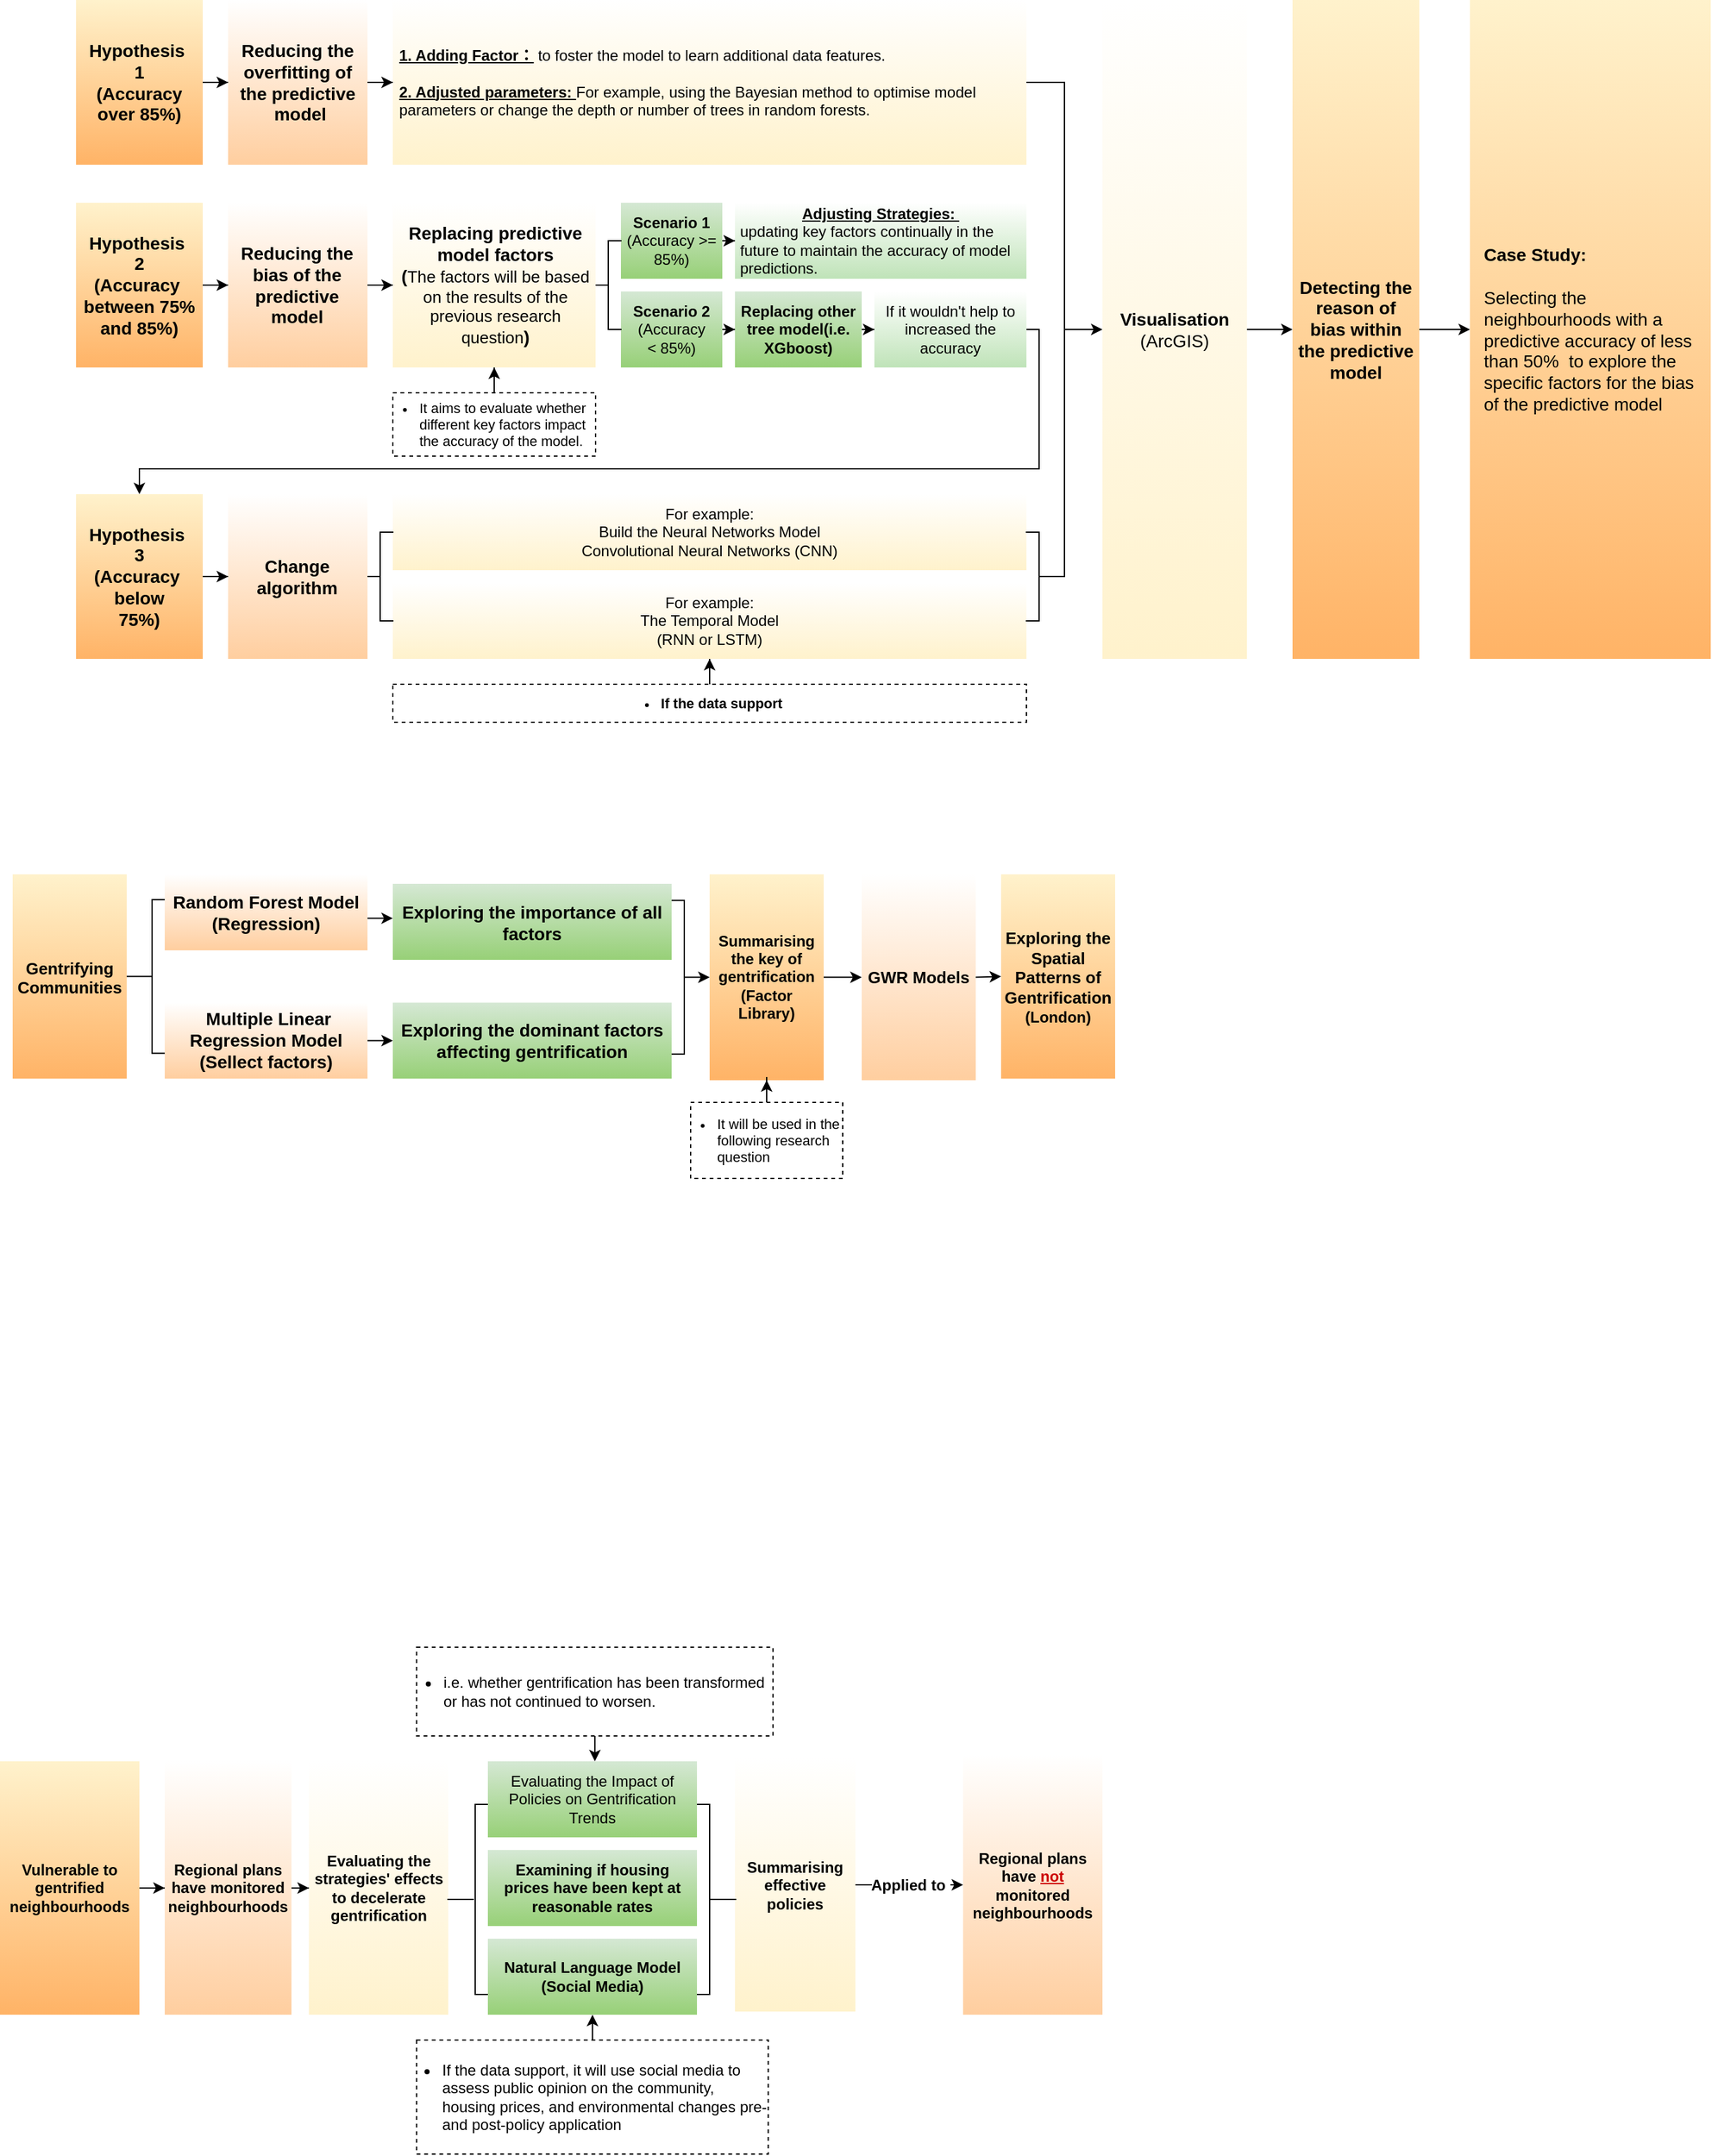 <mxfile version="24.0.1" type="github">
  <diagram name="Page-1" id="e0dU8aj4kJPcj-eKRje5">
    <mxGraphModel dx="1339" dy="1028" grid="1" gridSize="10" guides="1" tooltips="1" connect="1" arrows="1" fold="1" page="1" pageScale="1" pageWidth="827" pageHeight="1169" math="0" shadow="0">
      <root>
        <mxCell id="0" />
        <mxCell id="1" parent="0" />
        <mxCell id="fAYKZb8tC003D7oPLNtD-34" value="" style="edgeStyle=orthogonalEdgeStyle;rounded=0;orthogonalLoop=1;jettySize=auto;html=1;" edge="1" parent="1" source="fAYKZb8tC003D7oPLNtD-1" target="fAYKZb8tC003D7oPLNtD-2">
          <mxGeometry relative="1" as="geometry" />
        </mxCell>
        <mxCell id="fAYKZb8tC003D7oPLNtD-1" value="&lt;span style=&quot;font-size: 14px;&quot;&gt;&lt;b&gt;Hypothesis&amp;nbsp;&lt;/b&gt;&lt;/span&gt;&lt;div&gt;&lt;b style=&quot;font-size: 14px; background-color: initial;&quot;&gt;1&lt;/b&gt;&lt;br&gt;&lt;/div&gt;&lt;div&gt;&lt;b style=&quot;font-size: 14px; background-color: initial;&quot;&gt;(Accuracy over 85%)&lt;/b&gt;&lt;/div&gt;" style="rounded=0;whiteSpace=wrap;html=1;fillColor=#fff2cc;strokeColor=none;gradientColor=#FFB366;" vertex="1" parent="1">
          <mxGeometry x="70" y="80" width="100" height="130" as="geometry" />
        </mxCell>
        <mxCell id="fAYKZb8tC003D7oPLNtD-35" value="" style="edgeStyle=orthogonalEdgeStyle;rounded=0;orthogonalLoop=1;jettySize=auto;html=1;" edge="1" parent="1" source="fAYKZb8tC003D7oPLNtD-2" target="fAYKZb8tC003D7oPLNtD-3">
          <mxGeometry relative="1" as="geometry" />
        </mxCell>
        <mxCell id="fAYKZb8tC003D7oPLNtD-2" value="&lt;span style=&quot;font-size: 14px;&quot;&gt;&lt;b style=&quot;font-size: 14px;&quot;&gt;Reducing the overfitting of the&amp;nbsp;&lt;/b&gt;&lt;/span&gt;&lt;b style=&quot;font-size: 14px;&quot;&gt;predictive&lt;/b&gt;&lt;div style=&quot;font-size: 14px;&quot;&gt;&lt;span style=&quot;font-size: 14px;&quot;&gt;&lt;b style=&quot;font-size: 14px;&quot;&gt;&amp;nbsp;model&lt;/b&gt;&lt;/span&gt;&lt;/div&gt;" style="whiteSpace=wrap;html=1;fillColor=#FFFFFF;strokeColor=none;rounded=0;gradientColor=#FFCE9F;fontSize=14;" vertex="1" parent="1">
          <mxGeometry x="190" y="80" width="110" height="130" as="geometry" />
        </mxCell>
        <mxCell id="fAYKZb8tC003D7oPLNtD-60" value="" style="edgeStyle=orthogonalEdgeStyle;rounded=0;orthogonalLoop=1;jettySize=auto;html=1;entryX=0.5;entryY=1;entryDx=0;entryDy=0;exitX=1;exitY=0.5;exitDx=0;exitDy=0;endArrow=none;endFill=0;" edge="1" parent="1" source="fAYKZb8tC003D7oPLNtD-3" target="fAYKZb8tC003D7oPLNtD-58">
          <mxGeometry relative="1" as="geometry" />
        </mxCell>
        <mxCell id="fAYKZb8tC003D7oPLNtD-3" value="&lt;div style=&quot;&quot;&gt;&lt;span style=&quot;background-color: initial;&quot;&gt;&lt;b&gt;&lt;u&gt;1. Adding Factor：&lt;/u&gt;&lt;/b&gt; to foster the model to learn additional data features.&lt;/span&gt;&lt;/div&gt;&lt;div style=&quot;&quot;&gt;&lt;br&gt;&lt;span style=&quot;background-color: initial;&quot;&gt;&lt;b&gt;&lt;u&gt;2. Adjusted parameters: &lt;/u&gt;&lt;/b&gt;For example, using the Bayesian method to optimise model parameters or change the depth or number of trees in random forests.&lt;/span&gt;&lt;br&gt;&lt;/div&gt;" style="whiteSpace=wrap;html=1;fillColor=#FFFFFF;strokeColor=none;rounded=0;gradientColor=#FFF2CC;align=left;spacingLeft=3;spacingRight=3;" vertex="1" parent="1">
          <mxGeometry x="320" y="80" width="500" height="130" as="geometry" />
        </mxCell>
        <mxCell id="fAYKZb8tC003D7oPLNtD-36" value="" style="edgeStyle=orthogonalEdgeStyle;rounded=0;orthogonalLoop=1;jettySize=auto;html=1;" edge="1" parent="1" source="fAYKZb8tC003D7oPLNtD-5" target="fAYKZb8tC003D7oPLNtD-6">
          <mxGeometry relative="1" as="geometry" />
        </mxCell>
        <mxCell id="fAYKZb8tC003D7oPLNtD-5" value="&lt;span style=&quot;font-size: 14px;&quot;&gt;&lt;font style=&quot;font-size: 14px;&quot;&gt;&lt;b&gt;Hypothesis&amp;nbsp;&lt;/b&gt;&lt;/font&gt;&lt;/span&gt;&lt;div style=&quot;font-size: 14px;&quot;&gt;&lt;font style=&quot;font-size: 14px;&quot;&gt;&lt;b&gt;2&lt;/b&gt;&lt;/font&gt;&lt;/div&gt;&lt;div style=&quot;font-size: 14px;&quot;&gt;&lt;span style=&quot;background-color: initial; font-weight: bold;&quot;&gt;(Accuracy&amp;nbsp;&lt;/span&gt;&lt;br&gt;&lt;/div&gt;&lt;div style=&quot;font-size: 14px;&quot;&gt;&lt;font style=&quot;font-size: 14px;&quot;&gt;&lt;span style=&quot;background-color: initial;&quot;&gt;&lt;b style=&quot;&quot;&gt;&lt;font face=&quot;Helvetica&quot;&gt;between 75% and 85%&lt;/font&gt;&lt;/b&gt;&lt;/span&gt;&lt;span style=&quot;font-weight: bold; background-color: initial;&quot;&gt;)&lt;/span&gt;&lt;/font&gt;&lt;/div&gt;" style="rounded=0;whiteSpace=wrap;html=1;fillColor=#fff2cc;strokeColor=none;gradientColor=#FFB366;" vertex="1" parent="1">
          <mxGeometry x="70" y="240" width="100" height="130" as="geometry" />
        </mxCell>
        <mxCell id="fAYKZb8tC003D7oPLNtD-37" value="" style="edgeStyle=orthogonalEdgeStyle;rounded=0;orthogonalLoop=1;jettySize=auto;html=1;" edge="1" parent="1" source="fAYKZb8tC003D7oPLNtD-6" target="fAYKZb8tC003D7oPLNtD-12">
          <mxGeometry relative="1" as="geometry" />
        </mxCell>
        <mxCell id="fAYKZb8tC003D7oPLNtD-6" value="&lt;span style=&quot;font-size: 14px;&quot;&gt;&lt;b style=&quot;font-size: 14px;&quot;&gt;Reducing&amp;nbsp;&lt;/b&gt;&lt;/span&gt;&lt;b style=&quot;font-size: 14px;&quot;&gt;the bias of the predictive model&lt;/b&gt;" style="whiteSpace=wrap;html=1;fillColor=#FFFFFF;strokeColor=none;rounded=0;gradientColor=#FFCE9F;fontSize=14;align=center;spacingLeft=3;spacingRight=4;" vertex="1" parent="1">
          <mxGeometry x="190" y="240" width="110" height="130" as="geometry" />
        </mxCell>
        <mxCell id="fAYKZb8tC003D7oPLNtD-43" value="" style="edgeStyle=orthogonalEdgeStyle;rounded=0;orthogonalLoop=1;jettySize=auto;html=1;" edge="1" parent="1" source="fAYKZb8tC003D7oPLNtD-8" target="fAYKZb8tC003D7oPLNtD-15">
          <mxGeometry relative="1" as="geometry" />
        </mxCell>
        <mxCell id="fAYKZb8tC003D7oPLNtD-8" value="&lt;font style=&quot;font-size: 12px;&quot;&gt;&lt;b&gt;Scenario 1&lt;/b&gt;&lt;/font&gt;&lt;div&gt;&lt;span style=&quot;background-color: initial;&quot;&gt;&lt;font style=&quot;font-size: 12px;&quot;&gt;(Accuracy &amp;gt;= 85%)&lt;/font&gt;&lt;/span&gt;&lt;br&gt;&lt;/div&gt;" style="whiteSpace=wrap;html=1;fillColor=#D5E8D4;strokeColor=none;rounded=0;align=center;gradientColor=#97D077;" vertex="1" parent="1">
          <mxGeometry x="500" y="240" width="80" height="60" as="geometry" />
        </mxCell>
        <mxCell id="fAYKZb8tC003D7oPLNtD-46" value="" style="edgeStyle=orthogonalEdgeStyle;rounded=0;orthogonalLoop=1;jettySize=auto;html=1;" edge="1" parent="1" source="fAYKZb8tC003D7oPLNtD-9" target="fAYKZb8tC003D7oPLNtD-12">
          <mxGeometry relative="1" as="geometry" />
        </mxCell>
        <mxCell id="fAYKZb8tC003D7oPLNtD-9" value="&lt;div style=&quot;font-size: 11px;&quot;&gt;&lt;ul style=&quot;font-size: 11px;&quot;&gt;&lt;li style=&quot;font-size: 11px;&quot;&gt;&lt;span style=&quot;font-size: 11px; font-weight: 400;&quot;&gt;It aims to evaluate whether different key factors impact the accuracy of the model.&lt;/span&gt;&lt;br style=&quot;font-size: 11px;&quot;&gt;&lt;/li&gt;&lt;/ul&gt;&lt;/div&gt;&lt;span style=&quot;font-size: 11px;&quot;&gt;&lt;/span&gt;" style="rounded=0;whiteSpace=wrap;html=1;align=left;dashed=1;spacingLeft=-21;fontStyle=1;fontSize=11;" vertex="1" parent="1">
          <mxGeometry x="320" y="390" width="160" height="50" as="geometry" />
        </mxCell>
        <mxCell id="fAYKZb8tC003D7oPLNtD-12" value="&lt;div style=&quot;text-align: center;&quot;&gt;&lt;span style=&quot;font-size: 14px; font-weight: 700;&quot;&gt;Replacing predictive model factors&lt;/span&gt;&lt;/div&gt;&lt;div style=&quot;text-align: center;&quot;&gt;&lt;span style=&quot;background-color: initial; font-size: 14px; font-weight: 700;&quot;&gt;(&lt;/span&gt;&lt;span style=&quot;background-color: initial; font-size: 13px;&quot;&gt;The factors will be based on the results of the previous research question&lt;/span&gt;&lt;span style=&quot;background-color: initial; font-size: 14px; font-weight: 700;&quot;&gt;)&lt;/span&gt;&lt;br&gt;&lt;/div&gt;" style="whiteSpace=wrap;html=1;fillColor=#FFFFFF;strokeColor=none;rounded=0;gradientColor=#FFF2CC;align=left;spacingLeft=3;spacingRight=3;" vertex="1" parent="1">
          <mxGeometry x="320" y="240" width="160" height="130" as="geometry" />
        </mxCell>
        <mxCell id="fAYKZb8tC003D7oPLNtD-44" value="" style="edgeStyle=orthogonalEdgeStyle;rounded=0;orthogonalLoop=1;jettySize=auto;html=1;" edge="1" parent="1" source="fAYKZb8tC003D7oPLNtD-13" target="fAYKZb8tC003D7oPLNtD-16">
          <mxGeometry relative="1" as="geometry" />
        </mxCell>
        <mxCell id="fAYKZb8tC003D7oPLNtD-13" value="Scenario 2&lt;div&gt;&lt;span style=&quot;font-weight: normal;&quot;&gt;(&lt;span style=&quot;background-color: initial;&quot;&gt;Accuracy &amp;lt;&lt;/span&gt;&lt;span style=&quot;background-color: initial;&quot;&gt;&amp;nbsp;85%)&lt;/span&gt;&lt;/span&gt;&lt;/div&gt;" style="whiteSpace=wrap;html=1;fillColor=#D5E8D4;strokeColor=none;rounded=0;align=center;gradientColor=#97D077;fontStyle=1" vertex="1" parent="1">
          <mxGeometry x="500" y="310" width="80" height="60" as="geometry" />
        </mxCell>
        <mxCell id="fAYKZb8tC003D7oPLNtD-15" value="&lt;b&gt;&lt;u&gt;Adjusting Strategies:&amp;nbsp;&lt;/u&gt;&lt;/b&gt;&lt;div style=&quot;text-align: left;&quot;&gt;updating key factors continually in the future to maintain the accuracy of model predictions.&lt;/div&gt;" style="whiteSpace=wrap;html=1;fillColor=#FFFFFF;strokeColor=none;rounded=0;align=center;gradientColor=#BFE3B8;spacingLeft=3;spacingRight=3;" vertex="1" parent="1">
          <mxGeometry x="590" y="240" width="230" height="60" as="geometry" />
        </mxCell>
        <mxCell id="fAYKZb8tC003D7oPLNtD-45" value="" style="edgeStyle=orthogonalEdgeStyle;rounded=0;orthogonalLoop=1;jettySize=auto;html=1;" edge="1" parent="1" source="fAYKZb8tC003D7oPLNtD-16" target="fAYKZb8tC003D7oPLNtD-18">
          <mxGeometry relative="1" as="geometry" />
        </mxCell>
        <mxCell id="fAYKZb8tC003D7oPLNtD-16" value="Replacing other tree model(i.e. XGboost)" style="whiteSpace=wrap;html=1;fillColor=#D5E8D4;strokeColor=none;rounded=0;align=center;gradientColor=#97D077;fontStyle=1" vertex="1" parent="1">
          <mxGeometry x="590" y="310" width="100" height="60" as="geometry" />
        </mxCell>
        <mxCell id="fAYKZb8tC003D7oPLNtD-50" value="" style="edgeStyle=orthogonalEdgeStyle;rounded=0;orthogonalLoop=1;jettySize=auto;html=1;entryX=0.5;entryY=0;entryDx=0;entryDy=0;exitX=1;exitY=0.5;exitDx=0;exitDy=0;" edge="1" parent="1" source="fAYKZb8tC003D7oPLNtD-18" target="fAYKZb8tC003D7oPLNtD-20">
          <mxGeometry relative="1" as="geometry">
            <Array as="points">
              <mxPoint x="830" y="340" />
              <mxPoint x="830" y="450" />
              <mxPoint x="120" y="450" />
            </Array>
          </mxGeometry>
        </mxCell>
        <mxCell id="fAYKZb8tC003D7oPLNtD-18" value="If it wouldn&#39;t help to increased the accuracy" style="whiteSpace=wrap;html=1;fillColor=#FFFFFF;strokeColor=none;rounded=0;align=center;gradientColor=#BFE3B8;spacingLeft=3;spacingRight=3;" vertex="1" parent="1">
          <mxGeometry x="700" y="310" width="120" height="60" as="geometry" />
        </mxCell>
        <mxCell id="fAYKZb8tC003D7oPLNtD-19" style="edgeStyle=orthogonalEdgeStyle;rounded=0;orthogonalLoop=1;jettySize=auto;html=1;exitX=0.5;exitY=1;exitDx=0;exitDy=0;" edge="1" parent="1" source="fAYKZb8tC003D7oPLNtD-9" target="fAYKZb8tC003D7oPLNtD-9">
          <mxGeometry relative="1" as="geometry" />
        </mxCell>
        <mxCell id="fAYKZb8tC003D7oPLNtD-51" value="" style="edgeStyle=orthogonalEdgeStyle;rounded=0;orthogonalLoop=1;jettySize=auto;html=1;" edge="1" parent="1" source="fAYKZb8tC003D7oPLNtD-20" target="fAYKZb8tC003D7oPLNtD-21">
          <mxGeometry relative="1" as="geometry" />
        </mxCell>
        <mxCell id="fAYKZb8tC003D7oPLNtD-20" value="&lt;span style=&quot;font-size: 14px;&quot;&gt;&lt;font style=&quot;font-size: 14px;&quot;&gt;&lt;b&gt;Hypothesis&amp;nbsp;&lt;/b&gt;&lt;/font&gt;&lt;/span&gt;&lt;div style=&quot;font-size: 14px;&quot;&gt;&lt;b&gt;3&lt;/b&gt;&lt;/div&gt;&lt;div style=&quot;font-size: 14px;&quot;&gt;&lt;span style=&quot;background-color: initial; font-weight: bold;&quot;&gt;(Accuracy&amp;nbsp;&lt;/span&gt;&lt;br&gt;&lt;/div&gt;&lt;div style=&quot;font-size: 14px;&quot;&gt;&lt;font style=&quot;font-size: 14px;&quot;&gt;&lt;b&gt;&lt;span style=&quot;background-color: initial;&quot;&gt;below&lt;br&gt;75%&lt;/span&gt;&lt;span style=&quot;background-color: initial;&quot;&gt;)&lt;/span&gt;&lt;/b&gt;&lt;/font&gt;&lt;/div&gt;" style="rounded=0;whiteSpace=wrap;html=1;fillColor=#fff2cc;strokeColor=none;gradientColor=#FFB366;" vertex="1" parent="1">
          <mxGeometry x="70" y="470" width="100" height="130" as="geometry" />
        </mxCell>
        <mxCell id="fAYKZb8tC003D7oPLNtD-21" value="&lt;b style=&quot;font-size: 14px;&quot;&gt;Change algorithm&lt;/b&gt;" style="whiteSpace=wrap;html=1;fillColor=#FFFFFF;strokeColor=none;rounded=0;gradientColor=#FFCE9F;fontSize=14;align=center;spacingLeft=3;spacingRight=4;" vertex="1" parent="1">
          <mxGeometry x="190" y="470" width="110" height="130" as="geometry" />
        </mxCell>
        <mxCell id="fAYKZb8tC003D7oPLNtD-24" value="&lt;span style=&quot;color: rgb(0, 0, 0); font-family: Helvetica; font-size: 12px; font-style: normal; font-variant-ligatures: normal; font-variant-caps: normal; font-weight: 400; letter-spacing: normal; orphans: 2; text-indent: 0px; text-transform: none; widows: 2; word-spacing: 0px; -webkit-text-stroke-width: 0px; white-space: normal; text-decoration-thickness: initial; text-decoration-style: initial; text-decoration-color: initial; float: none; display: inline !important;&quot;&gt;For example:&lt;/span&gt;&lt;div&gt;Build the Neural Networks Model&lt;br&gt;&lt;div&gt;&lt;span style=&quot;color: rgb(0, 0, 0); font-family: Helvetica; font-size: 12px; font-style: normal; font-variant-ligatures: normal; font-variant-caps: normal; font-weight: 400; letter-spacing: normal; orphans: 2; text-indent: 0px; text-transform: none; widows: 2; word-spacing: 0px; -webkit-text-stroke-width: 0px; white-space: normal; text-decoration-thickness: initial; text-decoration-style: initial; text-decoration-color: initial; float: none; display: inline !important;&quot;&gt;Convolutional Neural Networks (CNN)&lt;/span&gt;&lt;/div&gt;&lt;/div&gt;" style="whiteSpace=wrap;html=1;fillColor=#FFFFFF;strokeColor=none;rounded=0;gradientColor=#FFF2CC;align=center;spacingLeft=3;spacingRight=3;" vertex="1" parent="1">
          <mxGeometry x="320" y="470" width="500" height="60" as="geometry" />
        </mxCell>
        <mxCell id="fAYKZb8tC003D7oPLNtD-25" value="&lt;div&gt;For example:&lt;br&gt;&lt;/div&gt;The Temporal Model&lt;div&gt;(RNN or LSTM&lt;span style=&quot;background-color: initial;&quot;&gt;)&lt;/span&gt;&lt;/div&gt;" style="whiteSpace=wrap;html=1;fillColor=#FFFFFF;strokeColor=none;rounded=0;gradientColor=#FFF2CC;align=center;spacingLeft=3;spacingRight=3;" vertex="1" parent="1">
          <mxGeometry x="320" y="540" width="500" height="60" as="geometry" />
        </mxCell>
        <mxCell id="fAYKZb8tC003D7oPLNtD-56" value="" style="edgeStyle=orthogonalEdgeStyle;rounded=0;orthogonalLoop=1;jettySize=auto;html=1;" edge="1" parent="1" source="fAYKZb8tC003D7oPLNtD-27" target="fAYKZb8tC003D7oPLNtD-25">
          <mxGeometry relative="1" as="geometry" />
        </mxCell>
        <mxCell id="fAYKZb8tC003D7oPLNtD-27" value="&lt;div style=&quot;&quot;&gt;&lt;ul style=&quot;font-size: 11px;&quot;&gt;&lt;li&gt;&lt;span style=&quot;background-color: initial;&quot;&gt;If the data support&lt;/span&gt;&lt;/li&gt;&lt;/ul&gt;&lt;/div&gt;&lt;span style=&quot;font-size: medium;&quot;&gt;&lt;/span&gt;" style="rounded=0;whiteSpace=wrap;html=1;align=center;dashed=1;spacingLeft=-21;fontStyle=1" vertex="1" parent="1">
          <mxGeometry x="320" y="620" width="500" height="30" as="geometry" />
        </mxCell>
        <mxCell id="fAYKZb8tC003D7oPLNtD-62" value="" style="edgeStyle=orthogonalEdgeStyle;rounded=0;orthogonalLoop=1;jettySize=auto;html=1;" edge="1" parent="1" source="fAYKZb8tC003D7oPLNtD-28" target="fAYKZb8tC003D7oPLNtD-32">
          <mxGeometry relative="1" as="geometry" />
        </mxCell>
        <mxCell id="fAYKZb8tC003D7oPLNtD-28" value="&lt;span style=&quot;font-size: 14px;&quot;&gt;&lt;b style=&quot;font-size: 14px;&quot;&gt;Detecting the reason of bias within the predictive model&lt;/b&gt;&lt;/span&gt;" style="rounded=0;whiteSpace=wrap;html=1;fillColor=#fff2cc;strokeColor=none;gradientColor=#FFB366;fontSize=14;spacingRight=3;spacingLeft=3;" vertex="1" parent="1">
          <mxGeometry x="1030" y="80" width="100" height="520" as="geometry" />
        </mxCell>
        <mxCell id="fAYKZb8tC003D7oPLNtD-61" value="" style="edgeStyle=orthogonalEdgeStyle;rounded=0;orthogonalLoop=1;jettySize=auto;html=1;" edge="1" parent="1" source="fAYKZb8tC003D7oPLNtD-31" target="fAYKZb8tC003D7oPLNtD-28">
          <mxGeometry relative="1" as="geometry" />
        </mxCell>
        <mxCell id="fAYKZb8tC003D7oPLNtD-31" value="Visualisation &lt;span style=&quot;font-weight: normal;&quot;&gt;(ArcGIS)&lt;/span&gt;" style="whiteSpace=wrap;html=1;fillColor=#FFFFFF;strokeColor=none;rounded=0;gradientColor=#FFF2CC;align=center;spacingLeft=3;spacingRight=3;fontSize=14;fontStyle=1" vertex="1" parent="1">
          <mxGeometry x="880" y="80" width="114" height="520" as="geometry" />
        </mxCell>
        <mxCell id="fAYKZb8tC003D7oPLNtD-32" value="&lt;div&gt;&lt;div&gt;&lt;b&gt;Case Study:&lt;/b&gt;&lt;/div&gt;&lt;div&gt;&lt;b&gt;&lt;br&gt;&lt;/b&gt;&lt;/div&gt;&lt;div&gt;Selecting the neighbourhoods with a predictive accuracy of less than 50%&amp;nbsp; to explore the specific factors for the bias of the predictive model&lt;/div&gt;&lt;/div&gt;" style="rounded=0;whiteSpace=wrap;html=1;fillColor=#fff2cc;strokeColor=none;gradientColor=#FFB366;fontSize=14;spacingRight=3;spacingLeft=9;align=left;" vertex="1" parent="1">
          <mxGeometry x="1170" y="80" width="190" height="520" as="geometry" />
        </mxCell>
        <mxCell id="fAYKZb8tC003D7oPLNtD-38" value="" style="shape=partialRectangle;whiteSpace=wrap;html=1;bottom=1;right=1;left=1;top=0;fillColor=none;routingCenterX=-0.5;direction=south;" vertex="1" parent="1">
          <mxGeometry x="490" y="270" width="10" height="70" as="geometry" />
        </mxCell>
        <mxCell id="fAYKZb8tC003D7oPLNtD-42" value="" style="endArrow=none;html=1;rounded=0;exitX=1;exitY=0.5;exitDx=0;exitDy=0;entryX=0.5;entryY=1;entryDx=0;entryDy=0;" edge="1" parent="1" source="fAYKZb8tC003D7oPLNtD-12" target="fAYKZb8tC003D7oPLNtD-38">
          <mxGeometry width="50" height="50" relative="1" as="geometry">
            <mxPoint x="550" y="340" as="sourcePoint" />
            <mxPoint x="600" y="290" as="targetPoint" />
          </mxGeometry>
        </mxCell>
        <mxCell id="fAYKZb8tC003D7oPLNtD-52" value="" style="shape=partialRectangle;whiteSpace=wrap;html=1;bottom=1;right=1;left=1;top=0;fillColor=none;routingCenterX=-0.5;direction=south;" vertex="1" parent="1">
          <mxGeometry x="310" y="500" width="10" height="70" as="geometry" />
        </mxCell>
        <mxCell id="fAYKZb8tC003D7oPLNtD-55" value="" style="endArrow=none;html=1;rounded=0;entryX=0.5;entryY=1;entryDx=0;entryDy=0;exitX=1;exitY=0.5;exitDx=0;exitDy=0;" edge="1" parent="1" source="fAYKZb8tC003D7oPLNtD-21" target="fAYKZb8tC003D7oPLNtD-52">
          <mxGeometry width="50" height="50" relative="1" as="geometry">
            <mxPoint x="310.0" y="490" as="sourcePoint" />
            <mxPoint x="310" y="470" as="targetPoint" />
          </mxGeometry>
        </mxCell>
        <mxCell id="fAYKZb8tC003D7oPLNtD-58" value="" style="shape=partialRectangle;whiteSpace=wrap;html=1;bottom=1;right=1;left=1;top=0;fillColor=none;routingCenterX=-0.5;direction=south;rotation=-180;" vertex="1" parent="1">
          <mxGeometry x="820" y="500" width="10" height="70" as="geometry" />
        </mxCell>
        <mxCell id="fAYKZb8tC003D7oPLNtD-63" value="" style="endArrow=classic;html=1;rounded=0;entryX=0;entryY=0.5;entryDx=0;entryDy=0;" edge="1" parent="1" target="fAYKZb8tC003D7oPLNtD-31">
          <mxGeometry width="50" height="50" relative="1" as="geometry">
            <mxPoint x="850" y="340" as="sourcePoint" />
            <mxPoint x="890" y="260" as="targetPoint" />
          </mxGeometry>
        </mxCell>
        <mxCell id="fAYKZb8tC003D7oPLNtD-64" value="&lt;font style=&quot;&quot;&gt;&lt;b style=&quot;border-color: var(--border-color); font-size: 13px;&quot;&gt;&lt;br style=&quot;border-color: var(--border-color);&quot;&gt;Gentrifying Communities&lt;br style=&quot;border-color: var(--border-color);&quot;&gt;&lt;/b&gt;&lt;br&gt;&lt;/font&gt;" style="rounded=0;whiteSpace=wrap;html=1;fillColor=#fff2cc;strokeColor=none;gradientColor=#FFB366;" vertex="1" parent="1">
          <mxGeometry x="20" y="770" width="90" height="161.25" as="geometry" />
        </mxCell>
        <mxCell id="fAYKZb8tC003D7oPLNtD-65" value="&lt;font style=&quot;font-size: 14px;&quot;&gt;&lt;b style=&quot;&quot;&gt;&amp;nbsp;M&lt;/b&gt;&lt;b&gt;ultiple Linear&lt;/b&gt;&lt;br&gt;&lt;b style=&quot;&quot;&gt;Regression Model&lt;br&gt;&lt;/b&gt;&lt;b style=&quot;border-color: var(--border-color);&quot;&gt;(Sellect factors)&lt;/b&gt;&lt;b style=&quot;&quot;&gt;&lt;br&gt;&lt;/b&gt;&lt;/font&gt;" style="whiteSpace=wrap;html=1;fillColor=#FFFFFF;strokeColor=none;rounded=0;gradientColor=#FFCE9F;" vertex="1" parent="1">
          <mxGeometry x="140" y="871.25" width="160" height="60" as="geometry" />
        </mxCell>
        <mxCell id="fAYKZb8tC003D7oPLNtD-66" value="" style="strokeWidth=1;html=1;shape=mxgraph.flowchart.annotation_1;align=left;pointerEvents=1;" vertex="1" parent="1">
          <mxGeometry x="130" y="790" width="10" height="121.25" as="geometry" />
        </mxCell>
        <mxCell id="fAYKZb8tC003D7oPLNtD-67" value="" style="line;strokeWidth=1;html=1;" vertex="1" parent="1">
          <mxGeometry x="110" y="845.63" width="20" height="10" as="geometry" />
        </mxCell>
        <mxCell id="fAYKZb8tC003D7oPLNtD-68" value="&lt;b style=&quot;border-color: var(--border-color);&quot;&gt;&lt;font style=&quot;border-color: var(--border-color); font-size: 14px;&quot;&gt;Exploring the dominant factors affecting gentrification&lt;/font&gt;&lt;/b&gt;" style="rounded=0;whiteSpace=wrap;html=1;fillColor=#D5E8D4;strokeColor=none;gradientColor=#97D077;" vertex="1" parent="1">
          <mxGeometry x="320" y="871.25" width="220" height="60" as="geometry" />
        </mxCell>
        <mxCell id="fAYKZb8tC003D7oPLNtD-69" value="" style="endArrow=classic;html=1;rounded=0;exitX=1;exitY=0.5;exitDx=0;exitDy=0;entryX=0;entryY=0.5;entryDx=0;entryDy=0;" edge="1" parent="1" source="fAYKZb8tC003D7oPLNtD-65" target="fAYKZb8tC003D7oPLNtD-68">
          <mxGeometry width="50" height="50" relative="1" as="geometry">
            <mxPoint x="340" y="761.25" as="sourcePoint" />
            <mxPoint x="390" y="711.25" as="targetPoint" />
          </mxGeometry>
        </mxCell>
        <mxCell id="fAYKZb8tC003D7oPLNtD-70" value="&lt;b&gt;&lt;font style=&quot;font-size: 13px;&quot;&gt;GWR Models&lt;/font&gt;&lt;/b&gt;" style="whiteSpace=wrap;html=1;fillColor=#FFFFFF;strokeColor=none;rounded=0;gradientColor=#FFCE9F;" vertex="1" parent="1">
          <mxGeometry x="690" y="770" width="90" height="162.5" as="geometry" />
        </mxCell>
        <mxCell id="fAYKZb8tC003D7oPLNtD-71" style="edgeStyle=orthogonalEdgeStyle;rounded=0;orthogonalLoop=1;jettySize=auto;html=1;exitX=0;exitY=0.5;exitDx=0;exitDy=0;entryX=0;entryY=0.5;entryDx=0;entryDy=0;exitPerimeter=0;" edge="1" parent="1" source="fAYKZb8tC003D7oPLNtD-79" target="fAYKZb8tC003D7oPLNtD-75">
          <mxGeometry relative="1" as="geometry">
            <mxPoint x="551.875" y="831.25" as="sourcePoint" />
          </mxGeometry>
        </mxCell>
        <mxCell id="fAYKZb8tC003D7oPLNtD-72" value="&lt;span style=&quot;font-size: 14px;&quot;&gt;&lt;b&gt;Random Forest Model&lt;br&gt;(Regression)&lt;br&gt;&lt;/b&gt;&lt;/span&gt;" style="whiteSpace=wrap;html=1;fillColor=#FFFFFF;strokeColor=none;rounded=0;gradientColor=#FFCE9F;" vertex="1" parent="1">
          <mxGeometry x="140" y="770" width="160" height="60" as="geometry" />
        </mxCell>
        <mxCell id="fAYKZb8tC003D7oPLNtD-73" value="&lt;span style=&quot;font-size: 14px;&quot;&gt;&lt;b&gt;Exploring the importance of all factors&lt;/b&gt;&lt;/span&gt;" style="rounded=0;whiteSpace=wrap;html=1;fillColor=#D5E8D4;strokeColor=none;gradientColor=#97D077;" vertex="1" parent="1">
          <mxGeometry x="320" y="777.5" width="220" height="60" as="geometry" />
        </mxCell>
        <mxCell id="fAYKZb8tC003D7oPLNtD-74" value="" style="endArrow=classic;html=1;rounded=0;exitX=1;exitY=0.5;exitDx=0;exitDy=0;entryX=0;entryY=0.5;entryDx=0;entryDy=0;" edge="1" parent="1">
          <mxGeometry width="50" height="50" relative="1" as="geometry">
            <mxPoint x="300" y="804.69" as="sourcePoint" />
            <mxPoint x="320" y="804.69" as="targetPoint" />
          </mxGeometry>
        </mxCell>
        <mxCell id="fAYKZb8tC003D7oPLNtD-75" value="&lt;font style=&quot;&quot;&gt;&lt;b&gt;Summarising the key of gentrification&lt;/b&gt;&lt;br&gt;&lt;/font&gt;&lt;div&gt;&lt;font style=&quot;&quot;&gt;&lt;b&gt;(F&lt;/b&gt;&lt;/font&gt;&lt;span style=&quot;background-color: initial;&quot;&gt;&lt;b&gt;actor Library&lt;/b&gt;&lt;/span&gt;&lt;b style=&quot;background-color: initial;&quot;&gt;)&lt;/b&gt;&lt;/div&gt;" style="rounded=0;whiteSpace=wrap;html=1;fillColor=#fff2cc;strokeColor=none;gradientColor=#FFB366;" vertex="1" parent="1">
          <mxGeometry x="570" y="770" width="90" height="162.5" as="geometry" />
        </mxCell>
        <mxCell id="fAYKZb8tC003D7oPLNtD-76" value="&lt;font style=&quot;&quot;&gt;&lt;b&gt;&lt;span style=&quot;border-color: var(--border-color);&quot;&gt;&lt;font style=&quot;border-color: var(--border-color); font-size: 13px;&quot;&gt;Exploring the Spatial Patterns of Gentrification&lt;br&gt;&lt;/font&gt;&lt;/span&gt;(London)&lt;/b&gt;&lt;br&gt;&lt;/font&gt;" style="rounded=0;whiteSpace=wrap;html=1;fillColor=#fff2cc;strokeColor=none;gradientColor=#FFB366;" vertex="1" parent="1">
          <mxGeometry x="800" y="770" width="90" height="161.25" as="geometry" />
        </mxCell>
        <mxCell id="fAYKZb8tC003D7oPLNtD-77" value="" style="endArrow=classic;html=1;rounded=0;exitX=1;exitY=0.5;exitDx=0;exitDy=0;" edge="1" parent="1" source="fAYKZb8tC003D7oPLNtD-75" target="fAYKZb8tC003D7oPLNtD-70">
          <mxGeometry width="50" height="50" relative="1" as="geometry">
            <mxPoint x="850" y="920" as="sourcePoint" />
            <mxPoint x="900" y="870" as="targetPoint" />
          </mxGeometry>
        </mxCell>
        <mxCell id="fAYKZb8tC003D7oPLNtD-78" value="" style="endArrow=classic;html=1;rounded=0;exitX=1;exitY=0.5;exitDx=0;exitDy=0;entryX=0;entryY=0.5;entryDx=0;entryDy=0;" edge="1" parent="1" source="fAYKZb8tC003D7oPLNtD-70" target="fAYKZb8tC003D7oPLNtD-76">
          <mxGeometry width="50" height="50" relative="1" as="geometry">
            <mxPoint x="850" y="920" as="sourcePoint" />
            <mxPoint x="900" y="870" as="targetPoint" />
          </mxGeometry>
        </mxCell>
        <mxCell id="fAYKZb8tC003D7oPLNtD-79" value="" style="strokeWidth=1;html=1;shape=mxgraph.flowchart.annotation_1;align=left;pointerEvents=1;direction=south;rotation=90;" vertex="1" parent="1">
          <mxGeometry x="484.375" y="846.255" width="121.25" height="10" as="geometry" />
        </mxCell>
        <mxCell id="fAYKZb8tC003D7oPLNtD-82" value="" style="edgeStyle=orthogonalEdgeStyle;rounded=0;orthogonalLoop=1;jettySize=auto;html=1;" edge="1" parent="1" source="fAYKZb8tC003D7oPLNtD-81" target="fAYKZb8tC003D7oPLNtD-75">
          <mxGeometry relative="1" as="geometry" />
        </mxCell>
        <mxCell id="fAYKZb8tC003D7oPLNtD-81" value="&lt;div style=&quot;font-size: 11px;&quot;&gt;&lt;ul style=&quot;font-size: 11px;&quot;&gt;&lt;li style=&quot;font-size: 11px;&quot;&gt;&lt;span style=&quot;font-size: 11px; font-weight: 400;&quot;&gt;It will be used in the following research question&lt;/span&gt;&lt;br style=&quot;font-size: 11px;&quot;&gt;&lt;/li&gt;&lt;/ul&gt;&lt;/div&gt;&lt;span style=&quot;font-size: 11px;&quot;&gt;&lt;/span&gt;" style="rounded=0;whiteSpace=wrap;html=1;align=left;dashed=1;spacingLeft=-21;fontStyle=1;fontSize=11;" vertex="1" parent="1">
          <mxGeometry x="555" y="950" width="120" height="60" as="geometry" />
        </mxCell>
        <mxCell id="fAYKZb8tC003D7oPLNtD-119" value="" style="edgeStyle=orthogonalEdgeStyle;rounded=0;orthogonalLoop=1;jettySize=auto;html=1;" edge="1" parent="1" source="fAYKZb8tC003D7oPLNtD-99" target="fAYKZb8tC003D7oPLNtD-100">
          <mxGeometry relative="1" as="geometry" />
        </mxCell>
        <mxCell id="fAYKZb8tC003D7oPLNtD-99" value="&lt;b&gt;Vulnerable to gentrified neighbourhoods&lt;/b&gt;" style="rounded=0;whiteSpace=wrap;html=1;fillColor=#fff2cc;strokeColor=none;gradientColor=#FFB366;" vertex="1" parent="1">
          <mxGeometry x="10" y="1470" width="110" height="200" as="geometry" />
        </mxCell>
        <mxCell id="fAYKZb8tC003D7oPLNtD-120" value="" style="edgeStyle=orthogonalEdgeStyle;rounded=0;orthogonalLoop=1;jettySize=auto;html=1;" edge="1" parent="1" source="fAYKZb8tC003D7oPLNtD-100" target="fAYKZb8tC003D7oPLNtD-104">
          <mxGeometry relative="1" as="geometry" />
        </mxCell>
        <mxCell id="fAYKZb8tC003D7oPLNtD-100" value="Regional plans have monitored neighbourhoods" style="whiteSpace=wrap;html=1;fillColor=#FFFFFF;strokeColor=none;rounded=0;gradientColor=#FFCE9F;fontStyle=1" vertex="1" parent="1">
          <mxGeometry x="140" y="1470" width="100" height="200" as="geometry" />
        </mxCell>
        <mxCell id="fAYKZb8tC003D7oPLNtD-101" value="&lt;b&gt;Regional plans have &lt;font color=&quot;#cc0000&quot;&gt;&lt;u&gt;not&lt;/u&gt;&lt;/font&gt; monitored neighbourhoods&lt;/b&gt;" style="whiteSpace=wrap;html=1;fillColor=#FFFFFF;strokeColor=none;rounded=0;gradientColor=#FFCE9F;" vertex="1" parent="1">
          <mxGeometry x="770" y="1465" width="110" height="205" as="geometry" />
        </mxCell>
        <mxCell id="fAYKZb8tC003D7oPLNtD-104" value="&lt;span style=&quot;text-align: left;&quot;&gt;Evaluating the strategies&#39; effects to decelerate gentrification&lt;/span&gt;" style="whiteSpace=wrap;html=1;fillColor=#FFFFFF;strokeColor=none;rounded=0;gradientColor=#FFF2CC;fontStyle=1" vertex="1" parent="1">
          <mxGeometry x="253.75" y="1470" width="110" height="200" as="geometry" />
        </mxCell>
        <mxCell id="fAYKZb8tC003D7oPLNtD-124" value="" style="edgeStyle=orthogonalEdgeStyle;rounded=0;orthogonalLoop=1;jettySize=auto;html=1;" edge="1" parent="1" source="fAYKZb8tC003D7oPLNtD-106">
          <mxGeometry relative="1" as="geometry">
            <mxPoint x="478" y="1470" as="targetPoint" />
          </mxGeometry>
        </mxCell>
        <mxCell id="fAYKZb8tC003D7oPLNtD-106" value="&lt;div style=&quot;&quot;&gt;&lt;ul&gt;&lt;li&gt;i.e. whether gentrification has been transformed or has not continued to worsen.&lt;br&gt;&lt;/li&gt;&lt;/ul&gt;&lt;/div&gt;&lt;span style=&quot;font-size: medium;&quot;&gt;&lt;/span&gt;" style="rounded=0;whiteSpace=wrap;html=1;align=left;dashed=1;spacingLeft=-21;" vertex="1" parent="1">
          <mxGeometry x="338.75" y="1380" width="281.25" height="70" as="geometry" />
        </mxCell>
        <mxCell id="fAYKZb8tC003D7oPLNtD-107" value="&lt;span&gt;Evaluating the Impact of Policies on Gentrification Trends&lt;/span&gt;" style="rounded=0;whiteSpace=wrap;html=1;fillColor=#D5E8D4;strokeColor=none;gradientColor=#97D077;fontStyle=0" vertex="1" parent="1">
          <mxGeometry x="395" y="1470" width="165" height="60" as="geometry" />
        </mxCell>
        <mxCell id="fAYKZb8tC003D7oPLNtD-108" value="&lt;div&gt;&lt;b&gt;Examining if housing&lt;/b&gt;&lt;/div&gt;&lt;div&gt;&lt;b&gt;prices have been kept at reasonable rates&lt;/b&gt;&lt;/div&gt;" style="rounded=0;whiteSpace=wrap;html=1;fillColor=#D5E8D4;strokeColor=none;gradientColor=#97D077;fontStyle=0" vertex="1" parent="1">
          <mxGeometry x="395" y="1540" width="165" height="60" as="geometry" />
        </mxCell>
        <mxCell id="fAYKZb8tC003D7oPLNtD-110" value="&lt;b&gt;Natural Language Model&lt;br&gt;(Social Media)&lt;/b&gt;" style="rounded=0;whiteSpace=wrap;html=1;fillColor=#D5E8D4;strokeColor=none;gradientColor=#97D077;fontStyle=0" vertex="1" parent="1">
          <mxGeometry x="395" y="1610" width="165" height="60" as="geometry" />
        </mxCell>
        <mxCell id="fAYKZb8tC003D7oPLNtD-125" value="" style="edgeStyle=orthogonalEdgeStyle;rounded=0;orthogonalLoop=1;jettySize=auto;html=1;" edge="1" parent="1" source="fAYKZb8tC003D7oPLNtD-111" target="fAYKZb8tC003D7oPLNtD-110">
          <mxGeometry relative="1" as="geometry" />
        </mxCell>
        <mxCell id="fAYKZb8tC003D7oPLNtD-111" value="&lt;div style=&quot;&quot;&gt;&lt;ul&gt;&lt;li style=&quot;&quot;&gt;&lt;div style=&quot;text-align: left;&quot;&gt;&lt;span style=&quot;background-color: initial;&quot;&gt;If the data support,&amp;nbsp;&lt;/span&gt;&lt;span style=&quot;background-color: initial;&quot;&gt;it will use social media to assess public&amp;nbsp;&lt;/span&gt;&lt;span style=&quot;background-color: initial;&quot;&gt;opinion on the community, housing prices, and environmental changes pre-and post-&lt;/span&gt;&lt;span style=&quot;background-color: initial;&quot;&gt;policy application&lt;/span&gt;&lt;/div&gt;&lt;/li&gt;&lt;/ul&gt;&lt;/div&gt;" style="rounded=0;whiteSpace=wrap;html=1;align=center;dashed=1;spacingLeft=-21;" vertex="1" parent="1">
          <mxGeometry x="338.75" y="1690" width="277.5" height="90" as="geometry" />
        </mxCell>
        <mxCell id="fAYKZb8tC003D7oPLNtD-113" value="&lt;b&gt;Applied to&amp;nbsp;&lt;/b&gt;" style="edgeStyle=orthogonalEdgeStyle;rounded=0;orthogonalLoop=1;jettySize=auto;html=1;fontFamily=Helvetica;fontSize=12;fontColor=default;entryX=0;entryY=0.5;entryDx=0;entryDy=0;" edge="1" parent="1" source="fAYKZb8tC003D7oPLNtD-114" target="fAYKZb8tC003D7oPLNtD-101">
          <mxGeometry relative="1" as="geometry">
            <mxPoint x="909.37" y="1567.5" as="targetPoint" />
          </mxGeometry>
        </mxCell>
        <mxCell id="fAYKZb8tC003D7oPLNtD-114" value="&lt;b&gt;&lt;font style=&quot;font-size: 12px;&quot;&gt;Summarising effective policies&lt;/font&gt;&lt;/b&gt;" style="whiteSpace=wrap;html=1;fillColor=#FFFFFF;strokeColor=none;rounded=0;gradientColor=#FFF2CC;" vertex="1" parent="1">
          <mxGeometry x="590" y="1467.5" width="95" height="200" as="geometry" />
        </mxCell>
        <mxCell id="fAYKZb8tC003D7oPLNtD-116" value="" style="strokeWidth=1;html=1;shape=mxgraph.flowchart.annotation_1;align=left;pointerEvents=1;" vertex="1" parent="1">
          <mxGeometry x="385" y="1504" width="10" height="150" as="geometry" />
        </mxCell>
        <mxCell id="fAYKZb8tC003D7oPLNtD-117" value="" style="line;strokeWidth=1;html=1;" vertex="1" parent="1">
          <mxGeometry x="363" y="1574" width="21" height="10" as="geometry" />
        </mxCell>
        <mxCell id="fAYKZb8tC003D7oPLNtD-121" value="" style="strokeWidth=1;html=1;shape=mxgraph.flowchart.annotation_1;align=left;pointerEvents=1;rotation=-180;" vertex="1" parent="1">
          <mxGeometry x="560" y="1504" width="10" height="150" as="geometry" />
        </mxCell>
        <mxCell id="fAYKZb8tC003D7oPLNtD-123" value="" style="line;strokeWidth=1;html=1;" vertex="1" parent="1">
          <mxGeometry x="570" y="1574" width="21" height="10" as="geometry" />
        </mxCell>
      </root>
    </mxGraphModel>
  </diagram>
</mxfile>
